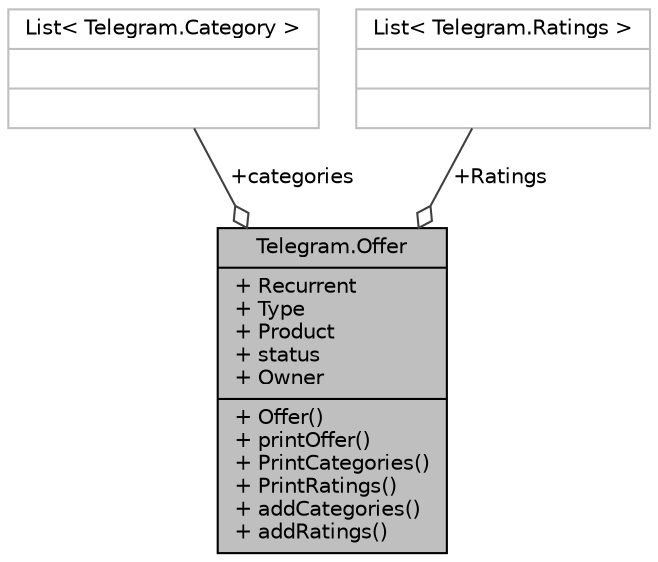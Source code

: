 digraph "Telegram.Offer"
{
 // INTERACTIVE_SVG=YES
 // LATEX_PDF_SIZE
  edge [fontname="Helvetica",fontsize="10",labelfontname="Helvetica",labelfontsize="10"];
  node [fontname="Helvetica",fontsize="10",shape=record];
  Node1 [label="{Telegram.Offer\n|+ Recurrent\l+ Type\l+ Product\l+ status\l+ Owner\l|+ Offer()\l+ printOffer()\l+ PrintCategories()\l+ PrintRatings()\l+ addCategories()\l+ addRatings()\l}",height=0.2,width=0.4,color="black", fillcolor="grey75", style="filled", fontcolor="black",tooltip="Clase que se encarga de controlar las ofertas."];
  Node2 -> Node1 [color="grey25",fontsize="10",style="solid",label=" +categories" ,arrowhead="odiamond",fontname="Helvetica"];
  Node2 [label="{List\< Telegram.Category \>\n||}",height=0.2,width=0.4,color="grey75", fillcolor="white", style="filled",tooltip=" "];
  Node3 -> Node1 [color="grey25",fontsize="10",style="solid",label=" +Ratings" ,arrowhead="odiamond",fontname="Helvetica"];
  Node3 [label="{List\< Telegram.Ratings \>\n||}",height=0.2,width=0.4,color="grey75", fillcolor="white", style="filled",tooltip=" "];
}
